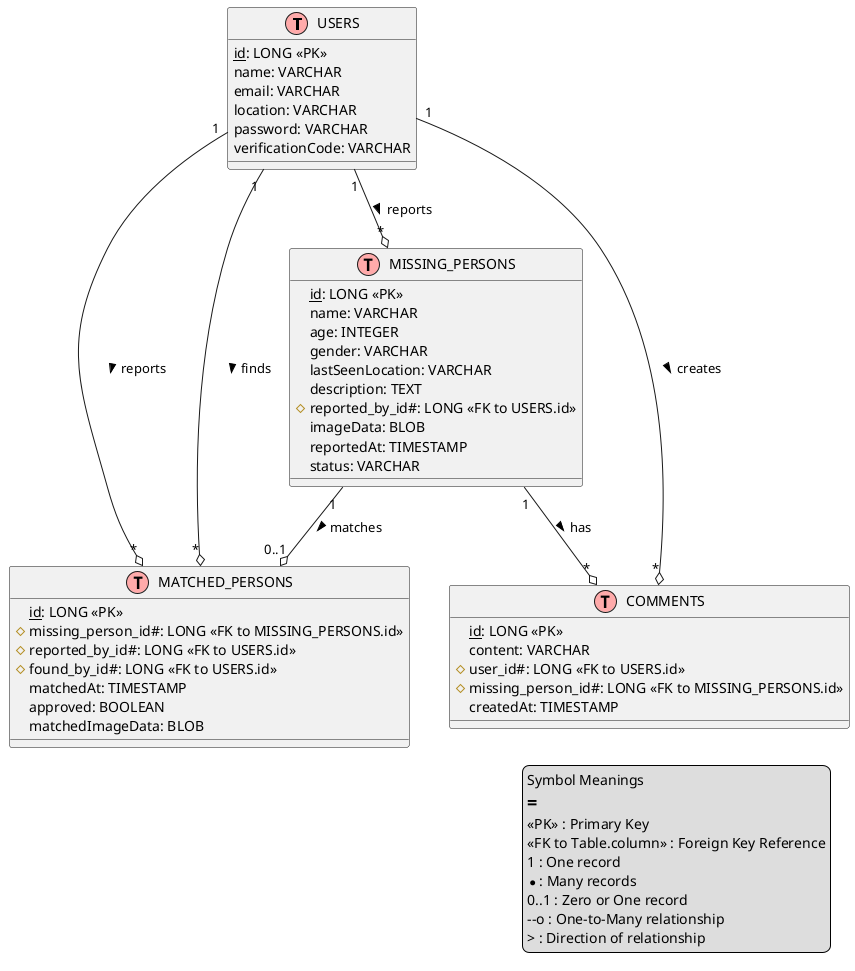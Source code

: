 @startuml
!define table(x) class x << (T,#FFAAAA) >>
!define primary_key(x) <u>x</u>
!define foreign_key(x) #x#

table(USERS) {
  primary_key(id): LONG <<PK>>
  name: VARCHAR
  email: VARCHAR
  location: VARCHAR
  password: VARCHAR
  verificationCode: VARCHAR
}

table(MISSING_PERSONS) {
  primary_key(id): LONG <<PK>>
  name: VARCHAR
  age: INTEGER
  gender: VARCHAR
  lastSeenLocation: VARCHAR
  description: TEXT
  foreign_key(reported_by_id): LONG <<FK to USERS.id>>
  imageData: BLOB
  reportedAt: TIMESTAMP
  status: VARCHAR
}

table(MATCHED_PERSONS) {
  primary_key(id): LONG <<PK>>
  foreign_key(missing_person_id): LONG <<FK to MISSING_PERSONS.id>>
  foreign_key(reported_by_id): LONG <<FK to USERS.id>>
  foreign_key(found_by_id): LONG <<FK to USERS.id>>
  matchedAt: TIMESTAMP
  approved: BOOLEAN
  matchedImageData: BLOB
}

table(COMMENTS) {
  primary_key(id): LONG <<PK>>
  content: VARCHAR
  foreign_key(user_id): LONG <<FK to USERS.id>>
  foreign_key(missing_person_id): LONG <<FK to MISSING_PERSONS.id>>
  createdAt: TIMESTAMP
}

USERS "1" --o "*" COMMENTS : creates >
USERS "1" --o "*" MISSING_PERSONS : reports >
USERS "1" --o "*" MATCHED_PERSONS : reports >
USERS "1" --o "*" MATCHED_PERSONS : finds >
MISSING_PERSONS "1" --o "*" COMMENTS : has >
MISSING_PERSONS "1" --o "0..1" MATCHED_PERSONS : matches >

legend right
  Symbol Meanings
  ==
  <<PK>> : Primary Key
  <<FK to Table.column>> : Foreign Key Reference
  1 : One record
  * : Many records
  0..1 : Zero or One record
  --o : One-to-Many relationship
  > : Direction of relationship
endlegend
@enduml
